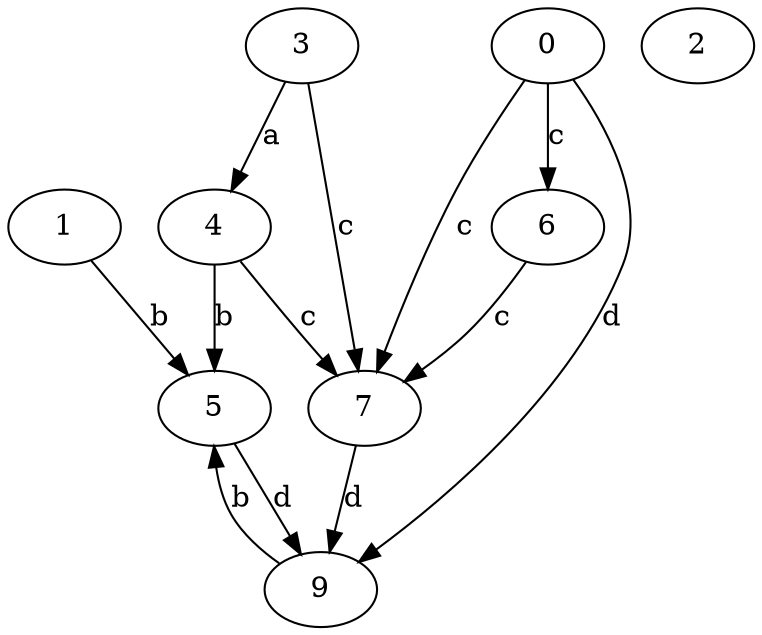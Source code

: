 strict digraph  {
3;
0;
4;
5;
6;
7;
1;
9;
2;
3 -> 4  [label=a];
3 -> 7  [label=c];
0 -> 6  [label=c];
0 -> 7  [label=c];
0 -> 9  [label=d];
4 -> 5  [label=b];
4 -> 7  [label=c];
5 -> 9  [label=d];
6 -> 7  [label=c];
7 -> 9  [label=d];
1 -> 5  [label=b];
9 -> 5  [label=b];
}
